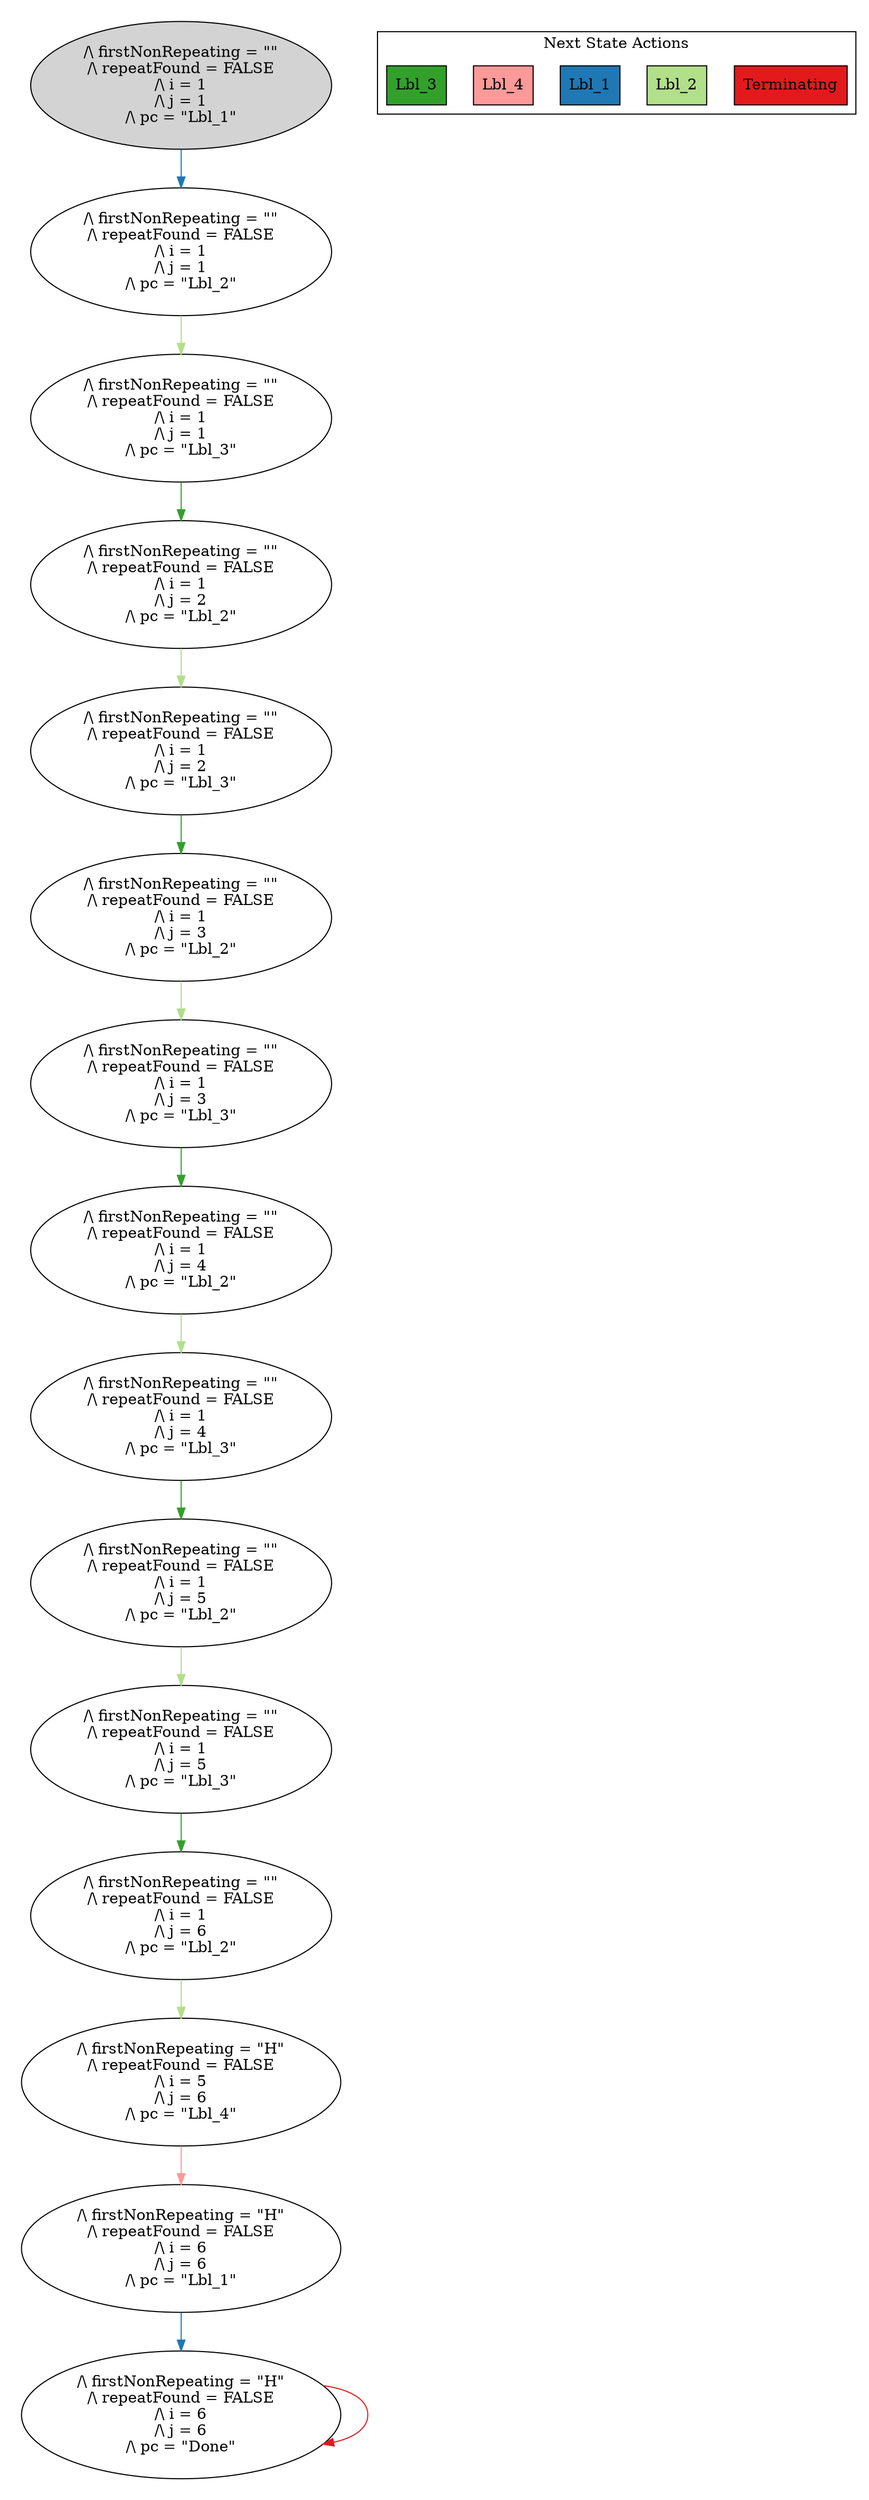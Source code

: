 strict digraph DiskGraph {
edge [colorscheme="paired12"]
nodesep=0.35;
subgraph cluster_graph {
color="white";
-1159490080327728913 [label="/\\ firstNonRepeating = \"\"\n/\\ repeatFound = FALSE\n/\\ i = 1\n/\\ j = 1\n/\\ pc = \"Lbl_1\"",style = filled]
-1159490080327728913 -> 5672245819114890793 [label="",color="2",fontcolor="2"];
5672245819114890793 [label="/\\ firstNonRepeating = \"\"\n/\\ repeatFound = FALSE\n/\\ i = 1\n/\\ j = 1\n/\\ pc = \"Lbl_2\""];
5672245819114890793 -> 3349849502287185003 [label="",color="3",fontcolor="3"];
3349849502287185003 [label="/\\ firstNonRepeating = \"\"\n/\\ repeatFound = FALSE\n/\\ i = 1\n/\\ j = 1\n/\\ pc = \"Lbl_3\""];
3349849502287185003 -> -2761403544454899976 [label="",color="4",fontcolor="4"];
-2761403544454899976 [label="/\\ firstNonRepeating = \"\"\n/\\ repeatFound = FALSE\n/\\ i = 1\n/\\ j = 2\n/\\ pc = \"Lbl_2\""];
-2761403544454899976 -> -5087002964014156614 [label="",color="3",fontcolor="3"];
-5087002964014156614 [label="/\\ firstNonRepeating = \"\"\n/\\ repeatFound = FALSE\n/\\ i = 1\n/\\ j = 2\n/\\ pc = \"Lbl_3\""];
-5087002964014156614 -> 4473263079802550010 [label="",color="4",fontcolor="4"];
4473263079802550010 [label="/\\ firstNonRepeating = \"\"\n/\\ repeatFound = FALSE\n/\\ i = 1\n/\\ j = 3\n/\\ pc = \"Lbl_2\""];
4473263079802550010 -> 6836159432855999672 [label="",color="3",fontcolor="3"];
6836159432855999672 [label="/\\ firstNonRepeating = \"\"\n/\\ repeatFound = FALSE\n/\\ i = 1\n/\\ j = 3\n/\\ pc = \"Lbl_3\""];
6836159432855999672 -> 5208883158415075213 [label="",color="4",fontcolor="4"];
5208883158415075213 [label="/\\ firstNonRepeating = \"\"\n/\\ repeatFound = FALSE\n/\\ i = 1\n/\\ j = 4\n/\\ pc = \"Lbl_2\""];
5208883158415075213 -> 2919309443345221071 [label="",color="3",fontcolor="3"];
2919309443345221071 [label="/\\ firstNonRepeating = \"\"\n/\\ repeatFound = FALSE\n/\\ i = 1\n/\\ j = 4\n/\\ pc = \"Lbl_3\""];
2919309443345221071 -> -5769088396981270641 [label="",color="4",fontcolor="4"];
-5769088396981270641 [label="/\\ firstNonRepeating = \"\"\n/\\ repeatFound = FALSE\n/\\ i = 1\n/\\ j = 5\n/\\ pc = \"Lbl_2\""];
-5769088396981270641 -> -3514277266873129523 [label="",color="3",fontcolor="3"];
-3514277266873129523 [label="/\\ firstNonRepeating = \"\"\n/\\ repeatFound = FALSE\n/\\ i = 1\n/\\ j = 5\n/\\ pc = \"Lbl_3\""];
-3514277266873129523 -> 4101177501342103390 [label="",color="4",fontcolor="4"];
4101177501342103390 [label="/\\ firstNonRepeating = \"\"\n/\\ repeatFound = FALSE\n/\\ i = 1\n/\\ j = 6\n/\\ pc = \"Lbl_2\""];
4101177501342103390 -> 3347537330116809529 [label="",color="3",fontcolor="3"];
3347537330116809529 [label="/\\ firstNonRepeating = \"H\"\n/\\ repeatFound = FALSE\n/\\ i = 5\n/\\ j = 6\n/\\ pc = \"Lbl_4\""];
3347537330116809529 -> 5676101136672105384 [label="",color="5",fontcolor="5"];
5676101136672105384 [label="/\\ firstNonRepeating = \"H\"\n/\\ repeatFound = FALSE\n/\\ i = 6\n/\\ j = 6\n/\\ pc = \"Lbl_1\""];
5676101136672105384 -> 2788068732957230498 [label="",color="2",fontcolor="2"];
2788068732957230498 [label="/\\ firstNonRepeating = \"H\"\n/\\ repeatFound = FALSE\n/\\ i = 6\n/\\ j = 6\n/\\ pc = \"Done\""];
2788068732957230498 -> 2788068732957230498 [label="",color="6",fontcolor="6"];
{rank = same; -1159490080327728913;}
{rank = same; 5672245819114890793;}
{rank = same; 3349849502287185003;}
{rank = same; -2761403544454899976;}
{rank = same; -5087002964014156614;}
{rank = same; 4473263079802550010;}
{rank = same; 6836159432855999672;}
{rank = same; 5208883158415075213;}
{rank = same; 2919309443345221071;}
{rank = same; -5769088396981270641;}
{rank = same; -3514277266873129523;}
{rank = same; 4101177501342103390;}
{rank = same; 3347537330116809529;}
{rank = same; 5676101136672105384;}
{rank = same; 2788068732957230498;}
}
subgraph cluster_legend {graph[style=bold];label = "Next State Actions" style="solid"
node [ labeljust="l",colorscheme="paired12",style=filled,shape=record ]
Terminating [label="Terminating",fillcolor=6]
Lbl_2 [label="Lbl_2",fillcolor=3]
Lbl_1 [label="Lbl_1",fillcolor=2]
Lbl_4 [label="Lbl_4",fillcolor=5]
Lbl_3 [label="Lbl_3",fillcolor=4]
}}